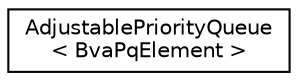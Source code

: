 digraph "Graphical Class Hierarchy"
{
 // LATEX_PDF_SIZE
  edge [fontname="Helvetica",fontsize="10",labelfontname="Helvetica",labelfontsize="10"];
  node [fontname="Helvetica",fontsize="10",shape=record];
  rankdir="LR";
  Node0 [label="AdjustablePriorityQueue\l\< BvaPqElement \>",height=0.2,width=0.4,color="black", fillcolor="white", style="filled",URL="$class_adjustable_priority_queue.html",tooltip=" "];
}
